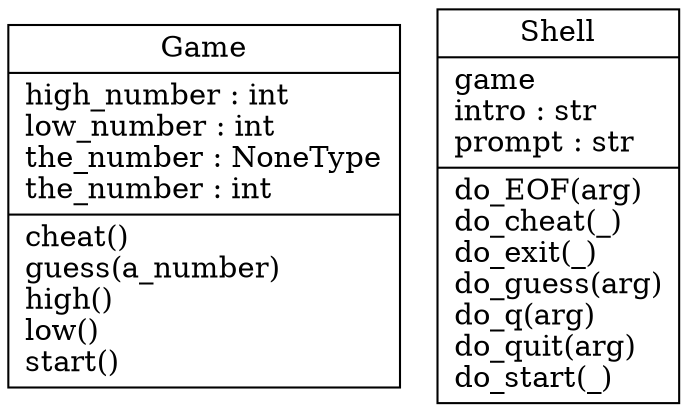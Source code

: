 digraph "classes" {
rankdir=BT
charset="utf-8"
"guess.game.Game" [color="black", fontcolor="black", label="{Game|high_number : int\llow_number : int\lthe_number : NoneType\lthe_number : int\l|cheat()\lguess(a_number)\lhigh()\llow()\lstart()\l}", shape="record", style="solid"];
"guess.shell.Shell" [color="black", fontcolor="black", label="{Shell|game\lintro : str\lprompt : str\l|do_EOF(arg)\ldo_cheat(_)\ldo_exit(_)\ldo_guess(arg)\ldo_q(arg)\ldo_quit(arg)\ldo_start(_)\l}", shape="record", style="solid"];
}
